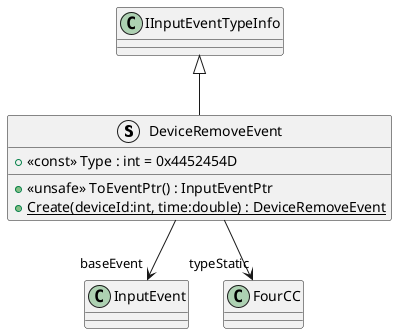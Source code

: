 @startuml
struct DeviceRemoveEvent {
    + <<const>> Type : int = 0x4452454D
    + <<unsafe>> ToEventPtr() : InputEventPtr
    + {static} Create(deviceId:int, time:double) : DeviceRemoveEvent
}
IInputEventTypeInfo <|-- DeviceRemoveEvent
DeviceRemoveEvent --> "baseEvent" InputEvent
DeviceRemoveEvent --> "typeStatic" FourCC
@enduml
